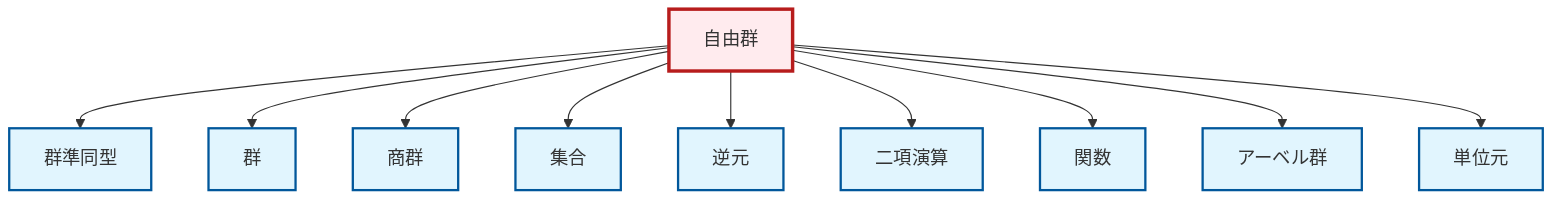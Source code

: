 graph TD
    classDef definition fill:#e1f5fe,stroke:#01579b,stroke-width:2px
    classDef theorem fill:#f3e5f5,stroke:#4a148c,stroke-width:2px
    classDef axiom fill:#fff3e0,stroke:#e65100,stroke-width:2px
    classDef example fill:#e8f5e9,stroke:#1b5e20,stroke-width:2px
    classDef current fill:#ffebee,stroke:#b71c1c,stroke-width:3px
    def-group["群"]:::definition
    def-binary-operation["二項演算"]:::definition
    def-quotient-group["商群"]:::definition
    def-function["関数"]:::definition
    def-homomorphism["群準同型"]:::definition
    def-inverse-element["逆元"]:::definition
    def-identity-element["単位元"]:::definition
    def-free-group["自由群"]:::definition
    def-set["集合"]:::definition
    def-abelian-group["アーベル群"]:::definition
    def-free-group --> def-homomorphism
    def-free-group --> def-group
    def-free-group --> def-quotient-group
    def-free-group --> def-set
    def-free-group --> def-inverse-element
    def-free-group --> def-binary-operation
    def-free-group --> def-function
    def-free-group --> def-abelian-group
    def-free-group --> def-identity-element
    class def-free-group current